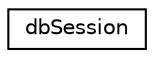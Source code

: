 digraph "Graphical Class Hierarchy"
{
 // INTERACTIVE_SVG=YES
 // LATEX_PDF_SIZE
  edge [fontname="Helvetica",fontsize="10",labelfontname="Helvetica",labelfontsize="10"];
  node [fontname="Helvetica",fontsize="10",shape=record];
  rankdir="LR";
  Node0 [label="dbSession",height=0.2,width=0.4,color="black", fillcolor="white", style="filled",URL="$classdbSession.html",tooltip=" "];
}
